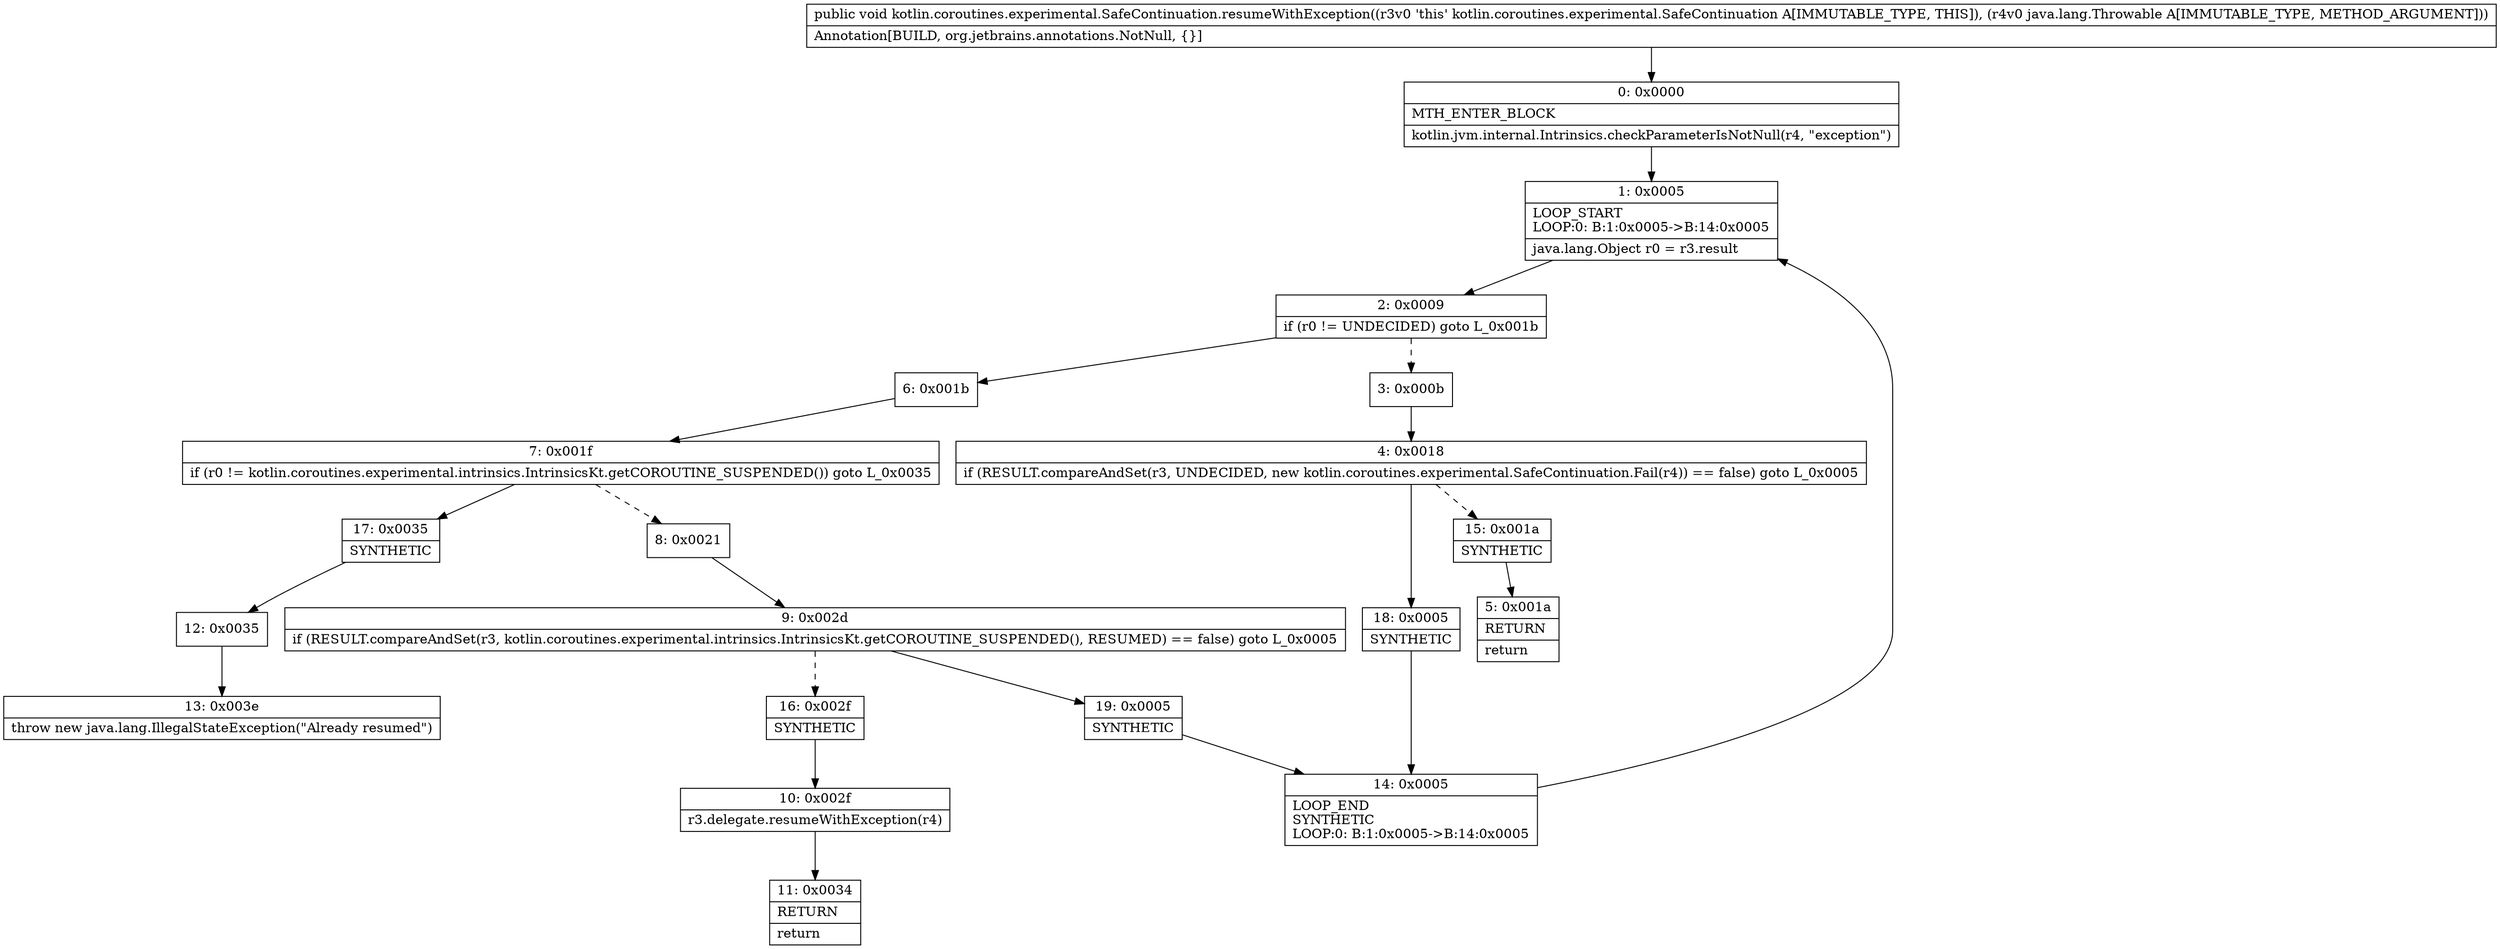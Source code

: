 digraph "CFG forkotlin.coroutines.experimental.SafeContinuation.resumeWithException(Ljava\/lang\/Throwable;)V" {
Node_0 [shape=record,label="{0\:\ 0x0000|MTH_ENTER_BLOCK\l|kotlin.jvm.internal.Intrinsics.checkParameterIsNotNull(r4, \"exception\")\l}"];
Node_1 [shape=record,label="{1\:\ 0x0005|LOOP_START\lLOOP:0: B:1:0x0005\-\>B:14:0x0005\l|java.lang.Object r0 = r3.result\l}"];
Node_2 [shape=record,label="{2\:\ 0x0009|if (r0 != UNDECIDED) goto L_0x001b\l}"];
Node_3 [shape=record,label="{3\:\ 0x000b}"];
Node_4 [shape=record,label="{4\:\ 0x0018|if (RESULT.compareAndSet(r3, UNDECIDED, new kotlin.coroutines.experimental.SafeContinuation.Fail(r4)) == false) goto L_0x0005\l}"];
Node_5 [shape=record,label="{5\:\ 0x001a|RETURN\l|return\l}"];
Node_6 [shape=record,label="{6\:\ 0x001b}"];
Node_7 [shape=record,label="{7\:\ 0x001f|if (r0 != kotlin.coroutines.experimental.intrinsics.IntrinsicsKt.getCOROUTINE_SUSPENDED()) goto L_0x0035\l}"];
Node_8 [shape=record,label="{8\:\ 0x0021}"];
Node_9 [shape=record,label="{9\:\ 0x002d|if (RESULT.compareAndSet(r3, kotlin.coroutines.experimental.intrinsics.IntrinsicsKt.getCOROUTINE_SUSPENDED(), RESUMED) == false) goto L_0x0005\l}"];
Node_10 [shape=record,label="{10\:\ 0x002f|r3.delegate.resumeWithException(r4)\l}"];
Node_11 [shape=record,label="{11\:\ 0x0034|RETURN\l|return\l}"];
Node_12 [shape=record,label="{12\:\ 0x0035}"];
Node_13 [shape=record,label="{13\:\ 0x003e|throw new java.lang.IllegalStateException(\"Already resumed\")\l}"];
Node_14 [shape=record,label="{14\:\ 0x0005|LOOP_END\lSYNTHETIC\lLOOP:0: B:1:0x0005\-\>B:14:0x0005\l}"];
Node_15 [shape=record,label="{15\:\ 0x001a|SYNTHETIC\l}"];
Node_16 [shape=record,label="{16\:\ 0x002f|SYNTHETIC\l}"];
Node_17 [shape=record,label="{17\:\ 0x0035|SYNTHETIC\l}"];
Node_18 [shape=record,label="{18\:\ 0x0005|SYNTHETIC\l}"];
Node_19 [shape=record,label="{19\:\ 0x0005|SYNTHETIC\l}"];
MethodNode[shape=record,label="{public void kotlin.coroutines.experimental.SafeContinuation.resumeWithException((r3v0 'this' kotlin.coroutines.experimental.SafeContinuation A[IMMUTABLE_TYPE, THIS]), (r4v0 java.lang.Throwable A[IMMUTABLE_TYPE, METHOD_ARGUMENT]))  | Annotation[BUILD, org.jetbrains.annotations.NotNull, \{\}]\l}"];
MethodNode -> Node_0;
Node_0 -> Node_1;
Node_1 -> Node_2;
Node_2 -> Node_3[style=dashed];
Node_2 -> Node_6;
Node_3 -> Node_4;
Node_4 -> Node_15[style=dashed];
Node_4 -> Node_18;
Node_6 -> Node_7;
Node_7 -> Node_8[style=dashed];
Node_7 -> Node_17;
Node_8 -> Node_9;
Node_9 -> Node_16[style=dashed];
Node_9 -> Node_19;
Node_10 -> Node_11;
Node_12 -> Node_13;
Node_14 -> Node_1;
Node_15 -> Node_5;
Node_16 -> Node_10;
Node_17 -> Node_12;
Node_18 -> Node_14;
Node_19 -> Node_14;
}

